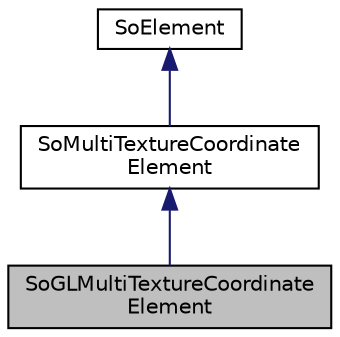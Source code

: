 digraph "SoGLMultiTextureCoordinateElement"
{
 // LATEX_PDF_SIZE
  edge [fontname="Helvetica",fontsize="10",labelfontname="Helvetica",labelfontsize="10"];
  node [fontname="Helvetica",fontsize="10",shape=record];
  Node1 [label="SoGLMultiTextureCoordinate\lElement",height=0.2,width=0.4,color="black", fillcolor="grey75", style="filled", fontcolor="black",tooltip="The SoGLMultiTextureCoordinateElement class stores the current gltexture coordinates for several unit..."];
  Node2 -> Node1 [dir="back",color="midnightblue",fontsize="10",style="solid",fontname="Helvetica"];
  Node2 [label="SoMultiTextureCoordinate\lElement",height=0.2,width=0.4,color="black", fillcolor="white", style="filled",URL="$classSoMultiTextureCoordinateElement.html",tooltip="The SoMultiTextureCoordinateElement class is yet to be documented."];
  Node3 -> Node2 [dir="back",color="midnightblue",fontsize="10",style="solid",fontname="Helvetica"];
  Node3 [label="SoElement",height=0.2,width=0.4,color="black", fillcolor="white", style="filled",URL="$classSoElement.html",tooltip="SoElement is the abstract base class for all elements."];
}
